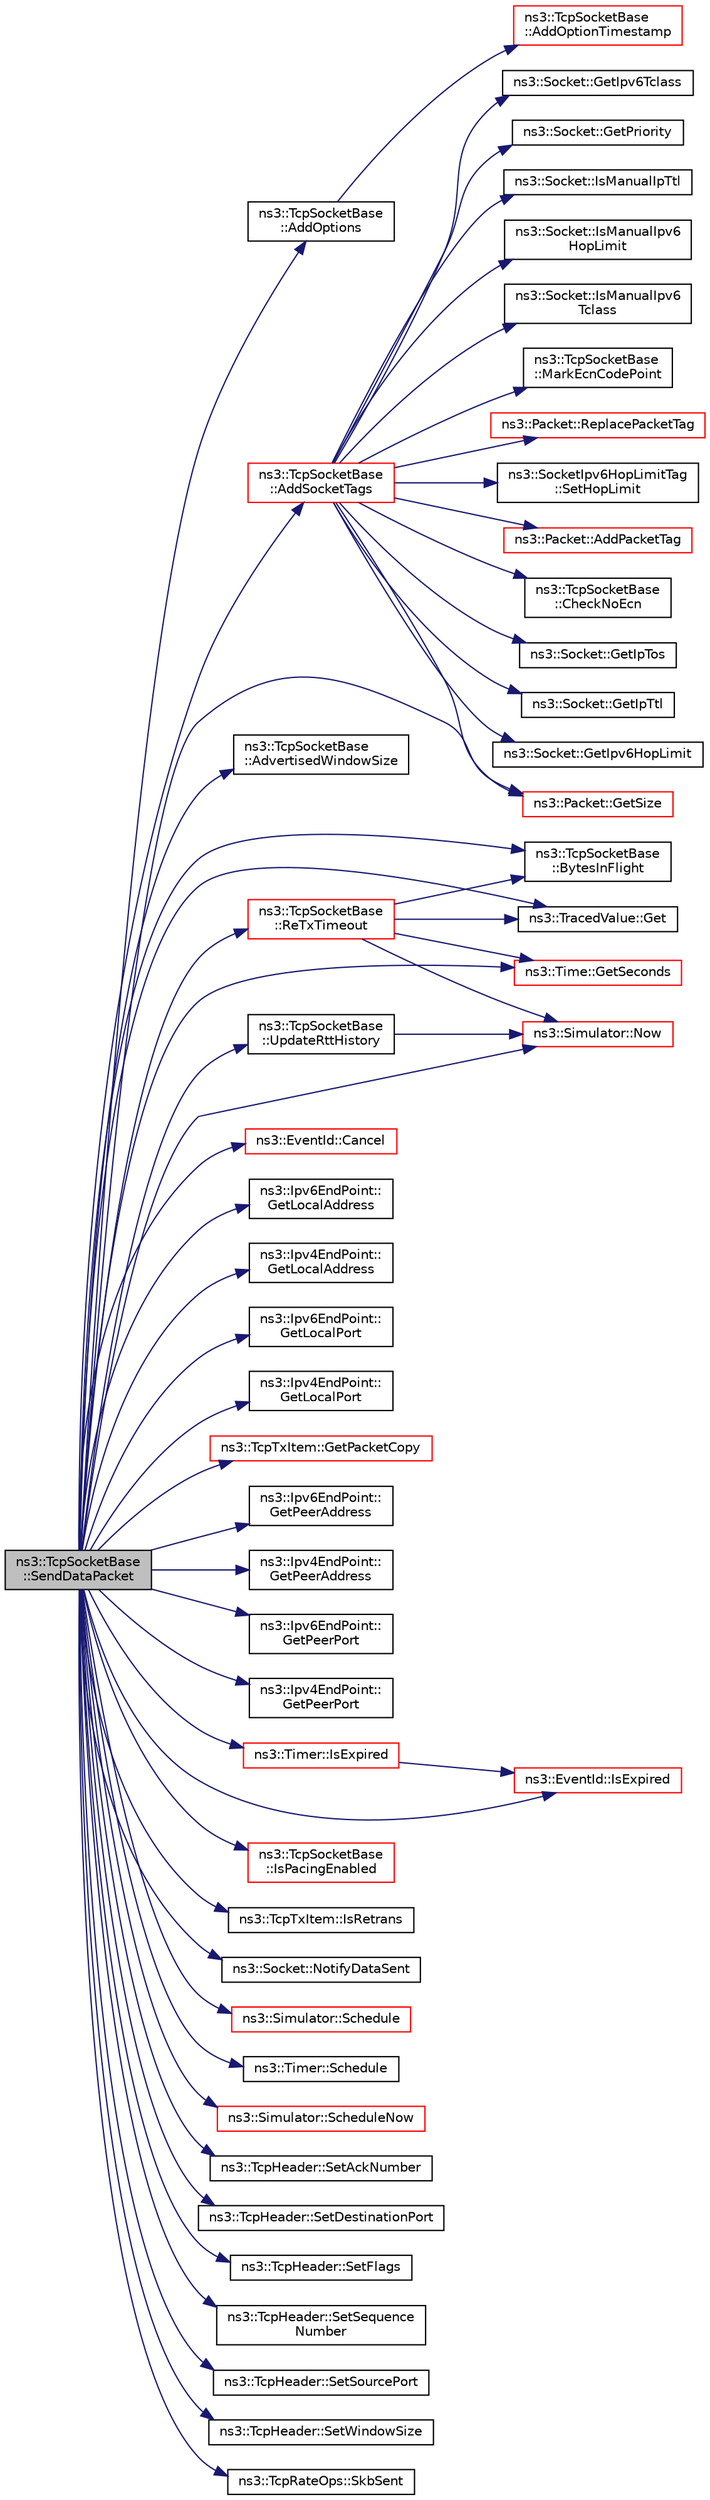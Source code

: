 digraph "ns3::TcpSocketBase::SendDataPacket"
{
 // LATEX_PDF_SIZE
  edge [fontname="Helvetica",fontsize="10",labelfontname="Helvetica",labelfontsize="10"];
  node [fontname="Helvetica",fontsize="10",shape=record];
  rankdir="LR";
  Node1 [label="ns3::TcpSocketBase\l::SendDataPacket",height=0.2,width=0.4,color="black", fillcolor="grey75", style="filled", fontcolor="black",tooltip="Extract at most maxSize bytes from the TxBuffer at sequence seq, add the TCP header,..."];
  Node1 -> Node2 [color="midnightblue",fontsize="10",style="solid",fontname="Helvetica"];
  Node2 [label="ns3::TcpSocketBase\l::AddOptions",height=0.2,width=0.4,color="black", fillcolor="white", style="filled",URL="$classns3_1_1_tcp_socket_base.html#a55087ef950f5c2f4a7cdb8c825666955",tooltip="Add options to TcpHeader."];
  Node2 -> Node3 [color="midnightblue",fontsize="10",style="solid",fontname="Helvetica"];
  Node3 [label="ns3::TcpSocketBase\l::AddOptionTimestamp",height=0.2,width=0.4,color="red", fillcolor="white", style="filled",URL="$classns3_1_1_tcp_socket_base.html#a62689196f68584e8731fb5c6b7693d30",tooltip="Add the timestamp option to the header."];
  Node1 -> Node71 [color="midnightblue",fontsize="10",style="solid",fontname="Helvetica"];
  Node71 [label="ns3::TcpSocketBase\l::AddSocketTags",height=0.2,width=0.4,color="red", fillcolor="white", style="filled",URL="$classns3_1_1_tcp_socket_base.html#aff0f88774a2a2aba389da4590655a839",tooltip="Add Tags for the Socket."];
  Node71 -> Node72 [color="midnightblue",fontsize="10",style="solid",fontname="Helvetica"];
  Node72 [label="ns3::Packet::AddPacketTag",height=0.2,width=0.4,color="red", fillcolor="white", style="filled",URL="$classns3_1_1_packet.html#ac4a6bcd77e58bdc14c42a7d572d66cc9",tooltip="Add a packet tag."];
  Node71 -> Node78 [color="midnightblue",fontsize="10",style="solid",fontname="Helvetica"];
  Node78 [label="ns3::TcpSocketBase\l::CheckNoEcn",height=0.2,width=0.4,color="black", fillcolor="white", style="filled",URL="$classns3_1_1_tcp_socket_base.html#a1de4396ce5213f4580678026cb1d22fa",tooltip="Checks if TOS has no ECN codepoints."];
  Node71 -> Node79 [color="midnightblue",fontsize="10",style="solid",fontname="Helvetica"];
  Node79 [label="ns3::Socket::GetIpTos",height=0.2,width=0.4,color="black", fillcolor="white", style="filled",URL="$classns3_1_1_socket.html#aebd8182742d7664e529eb43ee767f8bc",tooltip="Query the value of IP Type of Service of this socket."];
  Node71 -> Node80 [color="midnightblue",fontsize="10",style="solid",fontname="Helvetica"];
  Node80 [label="ns3::Socket::GetIpTtl",height=0.2,width=0.4,color="black", fillcolor="white", style="filled",URL="$classns3_1_1_socket.html#aa011b2209f53069d1bb6f12d6489414f",tooltip="Query the value of IP Time to Live field of this socket."];
  Node71 -> Node81 [color="midnightblue",fontsize="10",style="solid",fontname="Helvetica"];
  Node81 [label="ns3::Socket::GetIpv6HopLimit",height=0.2,width=0.4,color="black", fillcolor="white", style="filled",URL="$classns3_1_1_socket.html#ab1dd38badcb59a53ff7954c572520ebb",tooltip="Query the value of IP Hop Limit field of this socket."];
  Node71 -> Node82 [color="midnightblue",fontsize="10",style="solid",fontname="Helvetica"];
  Node82 [label="ns3::Socket::GetIpv6Tclass",height=0.2,width=0.4,color="black", fillcolor="white", style="filled",URL="$classns3_1_1_socket.html#a0e2eca67a65a0311155f258ab5909591",tooltip="Query the value of IPv6 Traffic Class field of this socket."];
  Node71 -> Node83 [color="midnightblue",fontsize="10",style="solid",fontname="Helvetica"];
  Node83 [label="ns3::Socket::GetPriority",height=0.2,width=0.4,color="black", fillcolor="white", style="filled",URL="$classns3_1_1_socket.html#a0f7c9448fb07c84952735c7b1fb170ba",tooltip="Query the priority value of this socket."];
  Node71 -> Node84 [color="midnightblue",fontsize="10",style="solid",fontname="Helvetica"];
  Node84 [label="ns3::Packet::GetSize",height=0.2,width=0.4,color="red", fillcolor="white", style="filled",URL="$classns3_1_1_packet.html#afff7cb1ff518ee6dc0d424e10a5ad6ec",tooltip="Returns the the size in bytes of the packet (including the zero-filled initial payload)."];
  Node71 -> Node86 [color="midnightblue",fontsize="10",style="solid",fontname="Helvetica"];
  Node86 [label="ns3::Socket::IsManualIpTtl",height=0.2,width=0.4,color="black", fillcolor="white", style="filled",URL="$classns3_1_1_socket.html#a8fca162a145f79174fb94616acc91908",tooltip="Checks if the socket has a specific IPv4 TTL set."];
  Node71 -> Node87 [color="midnightblue",fontsize="10",style="solid",fontname="Helvetica"];
  Node87 [label="ns3::Socket::IsManualIpv6\lHopLimit",height=0.2,width=0.4,color="black", fillcolor="white", style="filled",URL="$classns3_1_1_socket.html#a06031be7af7fa4749d53d748d30e79d1",tooltip="Checks if the socket has a specific IPv6 Hop Limit set."];
  Node71 -> Node88 [color="midnightblue",fontsize="10",style="solid",fontname="Helvetica"];
  Node88 [label="ns3::Socket::IsManualIpv6\lTclass",height=0.2,width=0.4,color="black", fillcolor="white", style="filled",URL="$classns3_1_1_socket.html#ad3d1e3bc5728d3900bcdf377bc3cb957",tooltip="Checks if the socket has a specific IPv6 Tclass set."];
  Node71 -> Node89 [color="midnightblue",fontsize="10",style="solid",fontname="Helvetica"];
  Node89 [label="ns3::TcpSocketBase\l::MarkEcnCodePoint",height=0.2,width=0.4,color="black", fillcolor="white", style="filled",URL="$classns3_1_1_tcp_socket_base.html#ad6b584bbf462973d0e5fd585084e9f4a",tooltip="mark ECN code point"];
  Node71 -> Node90 [color="midnightblue",fontsize="10",style="solid",fontname="Helvetica"];
  Node90 [label="ns3::Packet::ReplacePacketTag",height=0.2,width=0.4,color="red", fillcolor="white", style="filled",URL="$classns3_1_1_packet.html#afb014ae9f4adddbfc51c64b085bfd405",tooltip="Replace the value of a packet tag."];
  Node71 -> Node94 [color="midnightblue",fontsize="10",style="solid",fontname="Helvetica"];
  Node94 [label="ns3::SocketIpv6HopLimitTag\l::SetHopLimit",height=0.2,width=0.4,color="black", fillcolor="white", style="filled",URL="$classns3_1_1_socket_ipv6_hop_limit_tag.html#a788df60ac4c987e997e15ba8cb691b60",tooltip="Set the tag's Hop Limit."];
  Node1 -> Node99 [color="midnightblue",fontsize="10",style="solid",fontname="Helvetica"];
  Node99 [label="ns3::TcpSocketBase\l::AdvertisedWindowSize",height=0.2,width=0.4,color="black", fillcolor="white", style="filled",URL="$classns3_1_1_tcp_socket_base.html#aa0bcf7701399b0a95fd68a1ce5ee8756",tooltip="The amount of Rx window announced to the peer."];
  Node1 -> Node100 [color="midnightblue",fontsize="10",style="solid",fontname="Helvetica"];
  Node100 [label="ns3::TcpSocketBase\l::BytesInFlight",height=0.2,width=0.4,color="black", fillcolor="white", style="filled",URL="$classns3_1_1_tcp_socket_base.html#a4f2b484c1f51d637f65f961549865156",tooltip="Return total bytes in flight."];
  Node1 -> Node101 [color="midnightblue",fontsize="10",style="solid",fontname="Helvetica"];
  Node101 [label="ns3::EventId::Cancel",height=0.2,width=0.4,color="red", fillcolor="white", style="filled",URL="$classns3_1_1_event_id.html#a993ae94e48e014e1afd47edb16db7a11",tooltip="This method is syntactic sugar for the ns3::Simulator::Cancel method."];
  Node1 -> Node104 [color="midnightblue",fontsize="10",style="solid",fontname="Helvetica"];
  Node104 [label="ns3::TracedValue::Get",height=0.2,width=0.4,color="black", fillcolor="white", style="filled",URL="$classns3_1_1_traced_value.html#af77ce761fca6254db42c875dd1a4cdc6",tooltip="Get the underlying value."];
  Node1 -> Node105 [color="midnightblue",fontsize="10",style="solid",fontname="Helvetica"];
  Node105 [label="ns3::Ipv6EndPoint::\lGetLocalAddress",height=0.2,width=0.4,color="black", fillcolor="white", style="filled",URL="$classns3_1_1_ipv6_end_point.html#a1972cd26240d42cd75f93e12d9182976",tooltip="Get the local address."];
  Node1 -> Node106 [color="midnightblue",fontsize="10",style="solid",fontname="Helvetica"];
  Node106 [label="ns3::Ipv4EndPoint::\lGetLocalAddress",height=0.2,width=0.4,color="black", fillcolor="white", style="filled",URL="$classns3_1_1_ipv4_end_point.html#ae08283e26ace5880c3172ea5d803b6f8",tooltip="Get the local address."];
  Node1 -> Node107 [color="midnightblue",fontsize="10",style="solid",fontname="Helvetica"];
  Node107 [label="ns3::Ipv6EndPoint::\lGetLocalPort",height=0.2,width=0.4,color="black", fillcolor="white", style="filled",URL="$classns3_1_1_ipv6_end_point.html#a39a9fd4aa85a8ecbbf2d6c84d589080b",tooltip="Get the local port."];
  Node1 -> Node108 [color="midnightblue",fontsize="10",style="solid",fontname="Helvetica"];
  Node108 [label="ns3::Ipv4EndPoint::\lGetLocalPort",height=0.2,width=0.4,color="black", fillcolor="white", style="filled",URL="$classns3_1_1_ipv4_end_point.html#aab137f64770abf94f0b8a81217a0b106",tooltip="Get the local port."];
  Node1 -> Node109 [color="midnightblue",fontsize="10",style="solid",fontname="Helvetica"];
  Node109 [label="ns3::TcpTxItem::GetPacketCopy",height=0.2,width=0.4,color="red", fillcolor="white", style="filled",URL="$classns3_1_1_tcp_tx_item.html#ad2985d9ac38e3ea10a10f23f1bff536c",tooltip="Get a copy of the Packet underlying this item."];
  Node1 -> Node111 [color="midnightblue",fontsize="10",style="solid",fontname="Helvetica"];
  Node111 [label="ns3::Ipv6EndPoint::\lGetPeerAddress",height=0.2,width=0.4,color="black", fillcolor="white", style="filled",URL="$classns3_1_1_ipv6_end_point.html#aa48c776ae54d85cf0f6a61a80d7b4cd8",tooltip="Get the peer address."];
  Node1 -> Node112 [color="midnightblue",fontsize="10",style="solid",fontname="Helvetica"];
  Node112 [label="ns3::Ipv4EndPoint::\lGetPeerAddress",height=0.2,width=0.4,color="black", fillcolor="white", style="filled",URL="$classns3_1_1_ipv4_end_point.html#a3faf5ec4dce2e951a6ade79758e2075d",tooltip="Get the peer address."];
  Node1 -> Node113 [color="midnightblue",fontsize="10",style="solid",fontname="Helvetica"];
  Node113 [label="ns3::Ipv6EndPoint::\lGetPeerPort",height=0.2,width=0.4,color="black", fillcolor="white", style="filled",URL="$classns3_1_1_ipv6_end_point.html#ac200f6b424104280ec1e55a415ed96fd",tooltip="Get the peer port."];
  Node1 -> Node114 [color="midnightblue",fontsize="10",style="solid",fontname="Helvetica"];
  Node114 [label="ns3::Ipv4EndPoint::\lGetPeerPort",height=0.2,width=0.4,color="black", fillcolor="white", style="filled",URL="$classns3_1_1_ipv4_end_point.html#a0954ccf4be313b3a2992894ae2baf1c6",tooltip="Get the peer port."];
  Node1 -> Node115 [color="midnightblue",fontsize="10",style="solid",fontname="Helvetica"];
  Node115 [label="ns3::Time::GetSeconds",height=0.2,width=0.4,color="red", fillcolor="white", style="filled",URL="$classns3_1_1_time.html#a27cb7c22324e0447740929b024dbeb66",tooltip="Get an approximation of the time stored in this instance in the indicated unit."];
  Node1 -> Node84 [color="midnightblue",fontsize="10",style="solid",fontname="Helvetica"];
  Node1 -> Node121 [color="midnightblue",fontsize="10",style="solid",fontname="Helvetica"];
  Node121 [label="ns3::EventId::IsExpired",height=0.2,width=0.4,color="red", fillcolor="white", style="filled",URL="$classns3_1_1_event_id.html#acc25141054209b1a286a5471a51bd0c0",tooltip="This method is syntactic sugar for the ns3::Simulator::IsExpired method."];
  Node1 -> Node124 [color="midnightblue",fontsize="10",style="solid",fontname="Helvetica"];
  Node124 [label="ns3::Timer::IsExpired",height=0.2,width=0.4,color="red", fillcolor="white", style="filled",URL="$classns3_1_1_timer.html#a1eb2f885fb19da1147c0a3b864e61ba7",tooltip=" "];
  Node124 -> Node121 [color="midnightblue",fontsize="10",style="solid",fontname="Helvetica"];
  Node1 -> Node126 [color="midnightblue",fontsize="10",style="solid",fontname="Helvetica"];
  Node126 [label="ns3::TcpSocketBase\l::IsPacingEnabled",height=0.2,width=0.4,color="red", fillcolor="white", style="filled",URL="$classns3_1_1_tcp_socket_base.html#a57588def67cb6220246254016602003d",tooltip="Return true if packets in the current window should be paced."];
  Node1 -> Node129 [color="midnightblue",fontsize="10",style="solid",fontname="Helvetica"];
  Node129 [label="ns3::TcpTxItem::IsRetrans",height=0.2,width=0.4,color="black", fillcolor="white", style="filled",URL="$classns3_1_1_tcp_tx_item.html#aaaac747f20d255c9467357fe737334d1",tooltip="Is the item retransmitted?"];
  Node1 -> Node130 [color="midnightblue",fontsize="10",style="solid",fontname="Helvetica"];
  Node130 [label="ns3::Socket::NotifyDataSent",height=0.2,width=0.4,color="black", fillcolor="white", style="filled",URL="$classns3_1_1_socket.html#ae478fc503f7041a1da5e9db361f1ae20",tooltip="Notify through the callback (if set) that some data have been sent."];
  Node1 -> Node20 [color="midnightblue",fontsize="10",style="solid",fontname="Helvetica"];
  Node20 [label="ns3::Simulator::Now",height=0.2,width=0.4,color="red", fillcolor="white", style="filled",URL="$classns3_1_1_simulator.html#ac3178fa975b419f7875e7105be122800",tooltip="Return the current simulation virtual time."];
  Node1 -> Node131 [color="midnightblue",fontsize="10",style="solid",fontname="Helvetica"];
  Node131 [label="ns3::TcpSocketBase\l::ReTxTimeout",height=0.2,width=0.4,color="red", fillcolor="white", style="filled",URL="$classns3_1_1_tcp_socket_base.html#a60bb6a7cfb5855bba206606174d50c5e",tooltip="An RTO event happened."];
  Node131 -> Node100 [color="midnightblue",fontsize="10",style="solid",fontname="Helvetica"];
  Node131 -> Node104 [color="midnightblue",fontsize="10",style="solid",fontname="Helvetica"];
  Node131 -> Node115 [color="midnightblue",fontsize="10",style="solid",fontname="Helvetica"];
  Node131 -> Node20 [color="midnightblue",fontsize="10",style="solid",fontname="Helvetica"];
  Node1 -> Node150 [color="midnightblue",fontsize="10",style="solid",fontname="Helvetica"];
  Node150 [label="ns3::Simulator::Schedule",height=0.2,width=0.4,color="red", fillcolor="white", style="filled",URL="$classns3_1_1_simulator.html#a3da7d28335c8ac0e3e86781f766df241",tooltip="Schedule an event to expire after delay."];
  Node1 -> Node180 [color="midnightblue",fontsize="10",style="solid",fontname="Helvetica"];
  Node180 [label="ns3::Timer::Schedule",height=0.2,width=0.4,color="black", fillcolor="white", style="filled",URL="$classns3_1_1_timer.html#ac3345d696887578f518b19f359f7f94b",tooltip="Schedule a new event using the currently-configured delay, function, and arguments."];
  Node1 -> Node182 [color="midnightblue",fontsize="10",style="solid",fontname="Helvetica"];
  Node182 [label="ns3::Simulator::ScheduleNow",height=0.2,width=0.4,color="red", fillcolor="white", style="filled",URL="$classns3_1_1_simulator.html#ab8a8b58feaa12f531175df5fd355c362",tooltip="Schedule an event to expire Now."];
  Node1 -> Node162 [color="midnightblue",fontsize="10",style="solid",fontname="Helvetica"];
  Node162 [label="ns3::TcpHeader::SetAckNumber",height=0.2,width=0.4,color="black", fillcolor="white", style="filled",URL="$classns3_1_1_tcp_header.html#ad594a427a382dc395261a94749e1878c",tooltip="Set the ACK number."];
  Node1 -> Node163 [color="midnightblue",fontsize="10",style="solid",fontname="Helvetica"];
  Node163 [label="ns3::TcpHeader::SetDestinationPort",height=0.2,width=0.4,color="black", fillcolor="white", style="filled",URL="$classns3_1_1_tcp_header.html#a3259c06373ba4261eaaaed0cbf40cad3",tooltip="Set the destination port."];
  Node1 -> Node164 [color="midnightblue",fontsize="10",style="solid",fontname="Helvetica"];
  Node164 [label="ns3::TcpHeader::SetFlags",height=0.2,width=0.4,color="black", fillcolor="white", style="filled",URL="$classns3_1_1_tcp_header.html#a6574356013e9c62b4543486f640f6be6",tooltip="Set flags of the header."];
  Node1 -> Node165 [color="midnightblue",fontsize="10",style="solid",fontname="Helvetica"];
  Node165 [label="ns3::TcpHeader::SetSequence\lNumber",height=0.2,width=0.4,color="black", fillcolor="white", style="filled",URL="$classns3_1_1_tcp_header.html#a3483eb1604d7db47b1163b02f74bcc25",tooltip="Set the sequence Number."];
  Node1 -> Node166 [color="midnightblue",fontsize="10",style="solid",fontname="Helvetica"];
  Node166 [label="ns3::TcpHeader::SetSourcePort",height=0.2,width=0.4,color="black", fillcolor="white", style="filled",URL="$classns3_1_1_tcp_header.html#aceb2630b3d43118ee576aec58f55a0ff",tooltip="Set the source port."];
  Node1 -> Node167 [color="midnightblue",fontsize="10",style="solid",fontname="Helvetica"];
  Node167 [label="ns3::TcpHeader::SetWindowSize",height=0.2,width=0.4,color="black", fillcolor="white", style="filled",URL="$classns3_1_1_tcp_header.html#a659d7fc71c808249fe76fd5b667baf34",tooltip="Set the window size."];
  Node1 -> Node185 [color="midnightblue",fontsize="10",style="solid",fontname="Helvetica"];
  Node185 [label="ns3::TcpRateOps::SkbSent",height=0.2,width=0.4,color="black", fillcolor="white", style="filled",URL="$classns3_1_1_tcp_rate_ops.html#a4ede6d558adfdf799853028bd59b2c71",tooltip="Put the rate information inside the sent skb."];
  Node1 -> Node168 [color="midnightblue",fontsize="10",style="solid",fontname="Helvetica"];
  Node168 [label="ns3::TcpSocketBase\l::UpdateRttHistory",height=0.2,width=0.4,color="black", fillcolor="white", style="filled",URL="$classns3_1_1_tcp_socket_base.html#af66bb88aa9438d6abbc9f8b941ab5cc8",tooltip="Update the RTT history, when we send TCP segments."];
  Node168 -> Node20 [color="midnightblue",fontsize="10",style="solid",fontname="Helvetica"];
}

